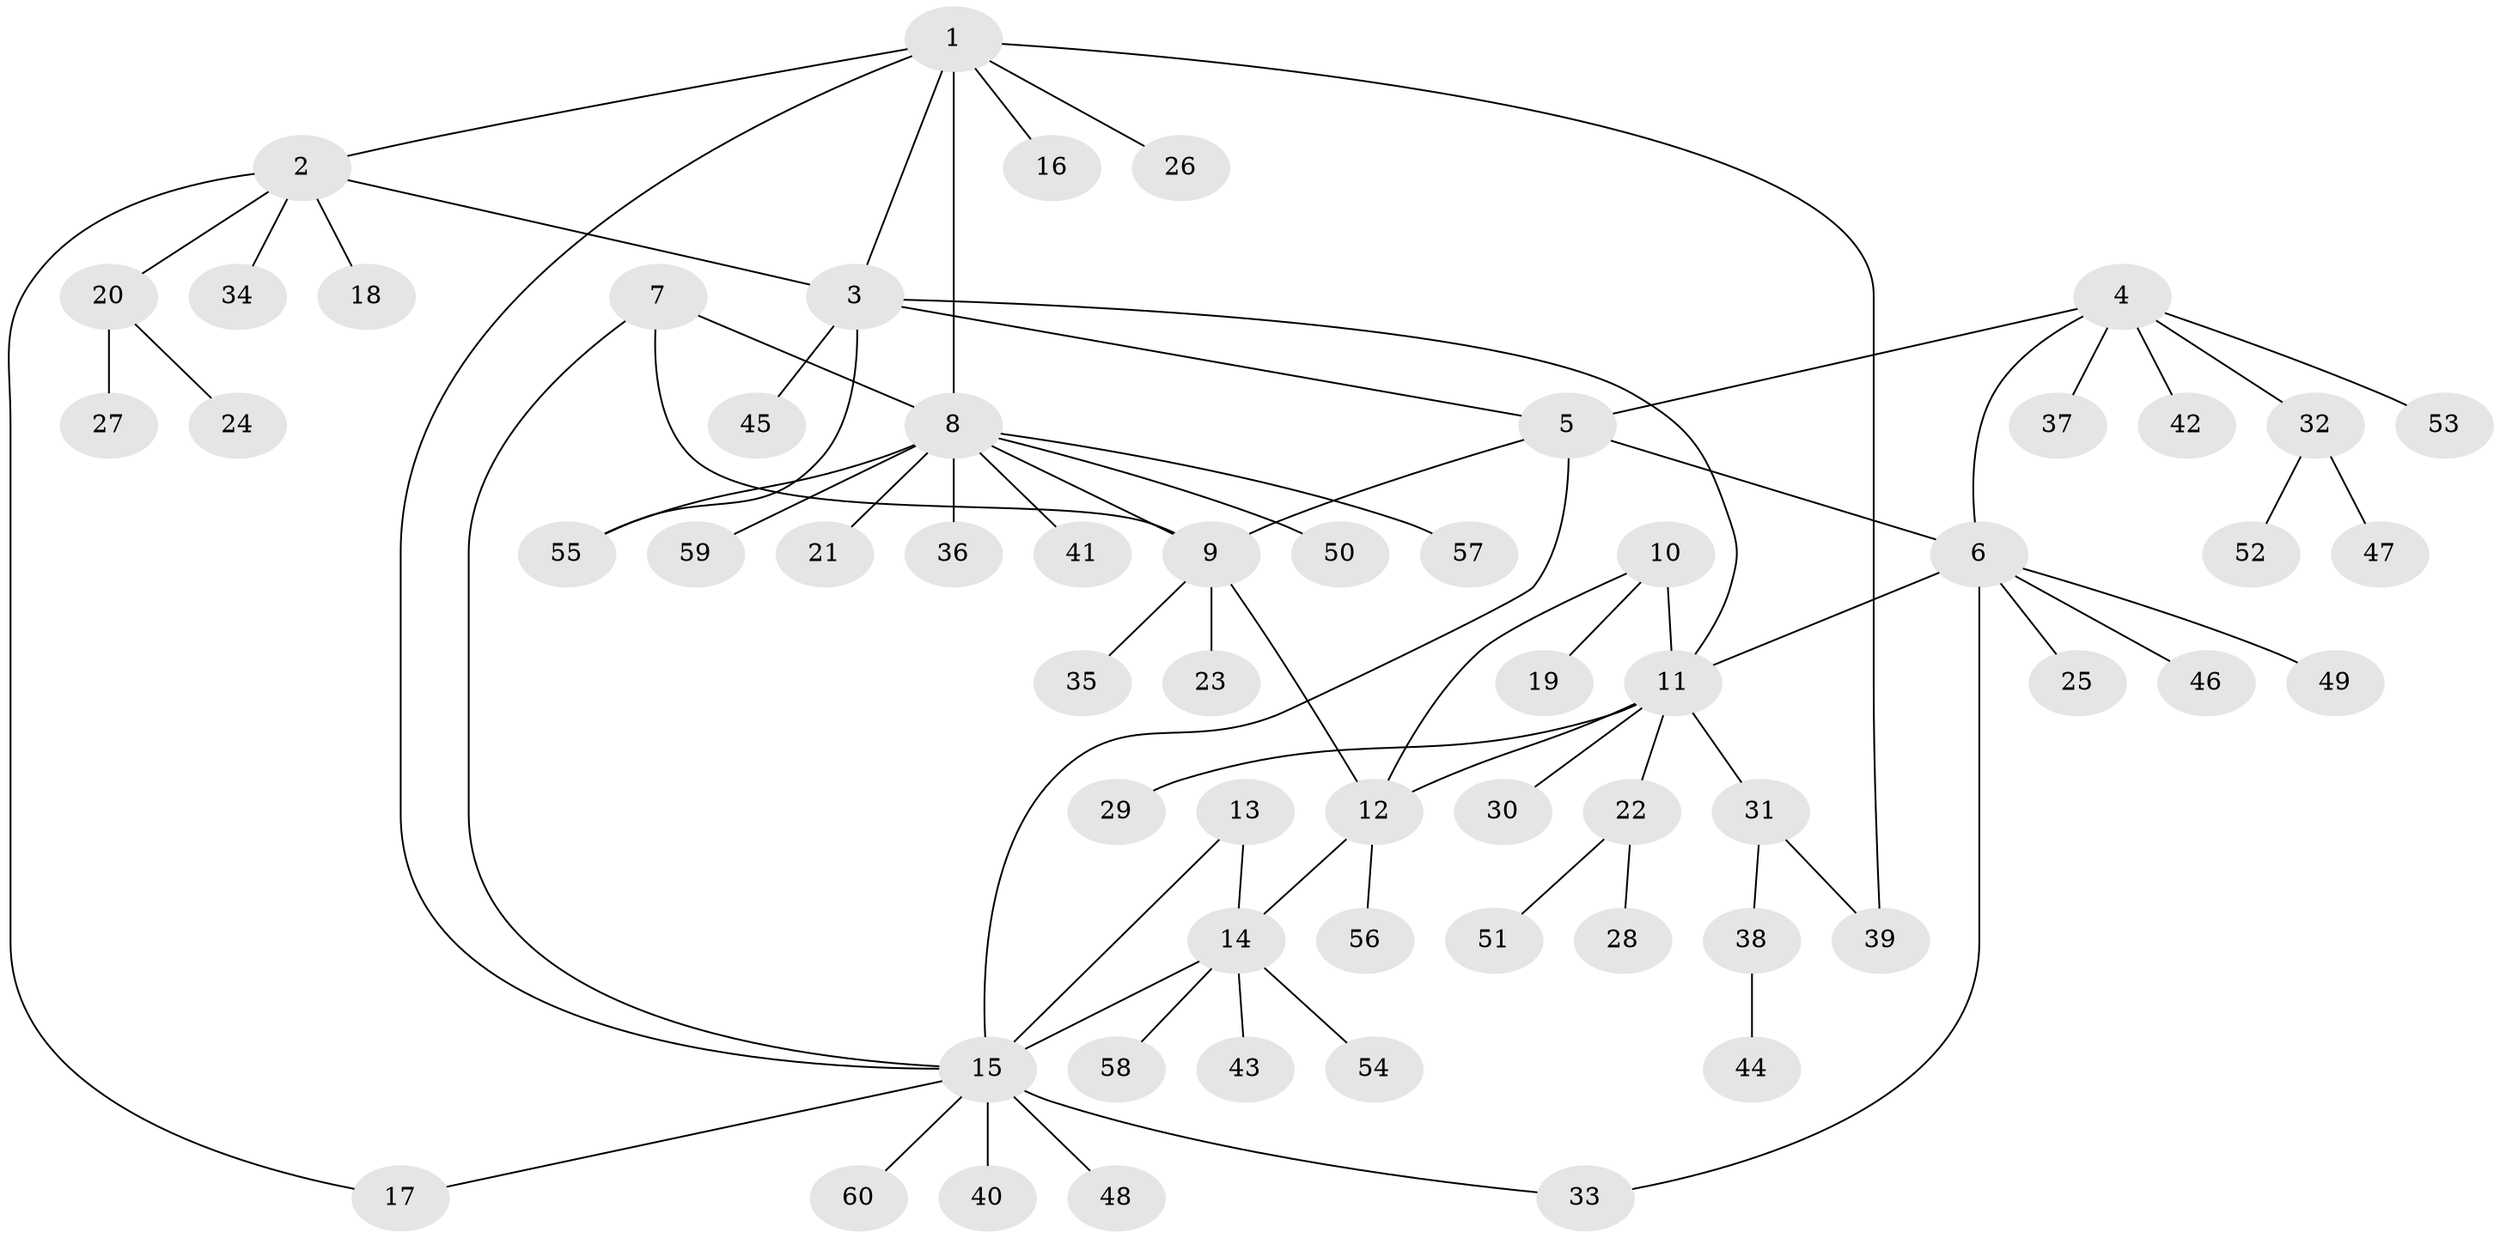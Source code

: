 // Generated by graph-tools (version 1.1) at 2025/26/03/09/25 03:26:42]
// undirected, 60 vertices, 74 edges
graph export_dot {
graph [start="1"]
  node [color=gray90,style=filled];
  1;
  2;
  3;
  4;
  5;
  6;
  7;
  8;
  9;
  10;
  11;
  12;
  13;
  14;
  15;
  16;
  17;
  18;
  19;
  20;
  21;
  22;
  23;
  24;
  25;
  26;
  27;
  28;
  29;
  30;
  31;
  32;
  33;
  34;
  35;
  36;
  37;
  38;
  39;
  40;
  41;
  42;
  43;
  44;
  45;
  46;
  47;
  48;
  49;
  50;
  51;
  52;
  53;
  54;
  55;
  56;
  57;
  58;
  59;
  60;
  1 -- 2;
  1 -- 3;
  1 -- 8;
  1 -- 15;
  1 -- 16;
  1 -- 26;
  1 -- 39;
  2 -- 3;
  2 -- 17;
  2 -- 18;
  2 -- 20;
  2 -- 34;
  3 -- 5;
  3 -- 11;
  3 -- 45;
  3 -- 55;
  4 -- 5;
  4 -- 6;
  4 -- 32;
  4 -- 37;
  4 -- 42;
  4 -- 53;
  5 -- 6;
  5 -- 9;
  5 -- 15;
  6 -- 11;
  6 -- 25;
  6 -- 33;
  6 -- 46;
  6 -- 49;
  7 -- 8;
  7 -- 9;
  7 -- 15;
  8 -- 9;
  8 -- 21;
  8 -- 36;
  8 -- 41;
  8 -- 50;
  8 -- 55;
  8 -- 57;
  8 -- 59;
  9 -- 12;
  9 -- 23;
  9 -- 35;
  10 -- 11;
  10 -- 12;
  10 -- 19;
  11 -- 12;
  11 -- 22;
  11 -- 29;
  11 -- 30;
  11 -- 31;
  12 -- 14;
  12 -- 56;
  13 -- 14;
  13 -- 15;
  14 -- 15;
  14 -- 43;
  14 -- 54;
  14 -- 58;
  15 -- 17;
  15 -- 33;
  15 -- 40;
  15 -- 48;
  15 -- 60;
  20 -- 24;
  20 -- 27;
  22 -- 28;
  22 -- 51;
  31 -- 38;
  31 -- 39;
  32 -- 47;
  32 -- 52;
  38 -- 44;
}
